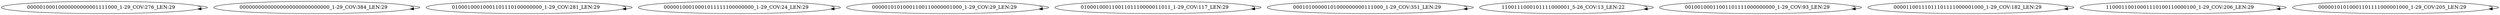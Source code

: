 digraph G {
    "00000100010000000000001111000_1-29_COV:276_LEN:29" -> "00000100010000000000001111000_1-29_COV:276_LEN:29";
    "00000000000000000000000000000_1-29_COV:384_LEN:29" -> "00000000000000000000000000000_1-29_COV:384_LEN:29";
    "01000100010001101110100000000_1-29_COV:281_LEN:29" -> "01000100010001101110100000000_1-29_COV:281_LEN:29";
    "00000100010001011111100000000_1-29_COV:24_LEN:29" -> "00000100010001011111100000000_1-29_COV:24_LEN:29";
    "00000101010001100110000001000_1-29_COV:29_LEN:29" -> "00000101010001100110000001000_1-29_COV:29_LEN:29";
    "01000100011001101110000011011_1-29_COV:117_LEN:29" -> "01000100011001101110000011011_1-29_COV:117_LEN:29";
    "00010100000101000000000111000_1-29_COV:351_LEN:29" -> "00010100000101000000000111000_1-29_COV:351_LEN:29";
    "1100111000101111000001_5-26_COV:13_LEN:22" -> "1100111000101111000001_5-26_COV:13_LEN:22";
    "00100100011001101111000000000_1-29_COV:93_LEN:29" -> "00100100011001101111000000000_1-29_COV:93_LEN:29";
    "00001100111011101111000001000_1-29_COV:182_LEN:29" -> "00001100111011101111000001000_1-29_COV:182_LEN:29";
    "11000110010001110100110000100_1-29_COV:206_LEN:29" -> "11000110010001110100110000100_1-29_COV:206_LEN:29";
    "00000101010001101111000001000_1-29_COV:205_LEN:29" -> "00000101010001101111000001000_1-29_COV:205_LEN:29";
}
